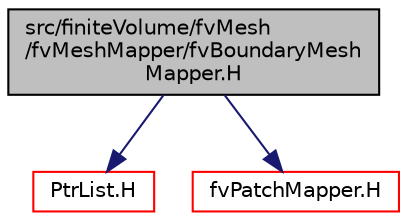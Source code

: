 digraph "src/finiteVolume/fvMesh/fvMeshMapper/fvBoundaryMeshMapper.H"
{
  bgcolor="transparent";
  edge [fontname="Helvetica",fontsize="10",labelfontname="Helvetica",labelfontsize="10"];
  node [fontname="Helvetica",fontsize="10",shape=record];
  Node1 [label="src/finiteVolume/fvMesh\l/fvMeshMapper/fvBoundaryMesh\lMapper.H",height=0.2,width=0.4,color="black", fillcolor="grey75", style="filled", fontcolor="black"];
  Node1 -> Node2 [color="midnightblue",fontsize="10",style="solid",fontname="Helvetica"];
  Node2 [label="PtrList.H",height=0.2,width=0.4,color="red",URL="$a07655.html"];
  Node1 -> Node3 [color="midnightblue",fontsize="10",style="solid",fontname="Helvetica"];
  Node3 [label="fvPatchMapper.H",height=0.2,width=0.4,color="red",URL="$a05877.html"];
}
